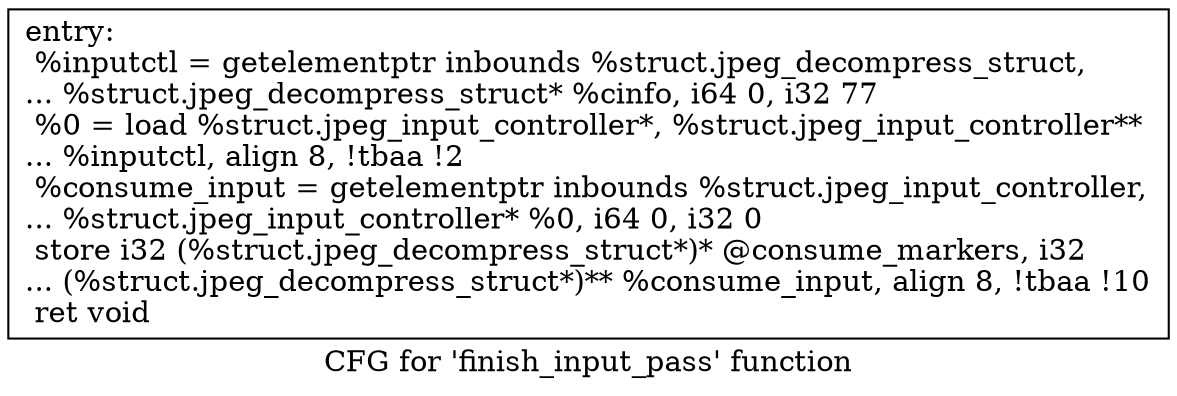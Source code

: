 digraph "CFG for 'finish_input_pass' function" {
	label="CFG for 'finish_input_pass' function";

	Node0x51a99e0 [shape=record,label="{entry:\l  %inputctl = getelementptr inbounds %struct.jpeg_decompress_struct,\l... %struct.jpeg_decompress_struct* %cinfo, i64 0, i32 77\l  %0 = load %struct.jpeg_input_controller*, %struct.jpeg_input_controller**\l... %inputctl, align 8, !tbaa !2\l  %consume_input = getelementptr inbounds %struct.jpeg_input_controller,\l... %struct.jpeg_input_controller* %0, i64 0, i32 0\l  store i32 (%struct.jpeg_decompress_struct*)* @consume_markers, i32\l... (%struct.jpeg_decompress_struct*)** %consume_input, align 8, !tbaa !10\l  ret void\l}"];
}
